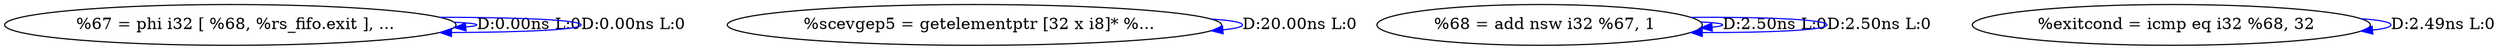 digraph {
Node0x341bac0[label="  %67 = phi i32 [ %68, %rs_fifo.exit ], ..."];
Node0x341bac0 -> Node0x341bac0[label="D:0.00ns L:0",color=blue];
Node0x341bac0 -> Node0x341bac0[label="D:0.00ns L:0",color=blue];
Node0x341bba0[label="  %scevgep5 = getelementptr [32 x i8]* %..."];
Node0x341bba0 -> Node0x341bba0[label="D:20.00ns L:0",color=blue];
Node0x3409d20[label="  %68 = add nsw i32 %67, 1"];
Node0x3409d20 -> Node0x3409d20[label="D:2.50ns L:0",color=blue];
Node0x3409d20 -> Node0x3409d20[label="D:2.50ns L:0",color=blue];
Node0x3409e90[label="  %exitcond = icmp eq i32 %68, 32"];
Node0x3409e90 -> Node0x3409e90[label="D:2.49ns L:0",color=blue];
}
